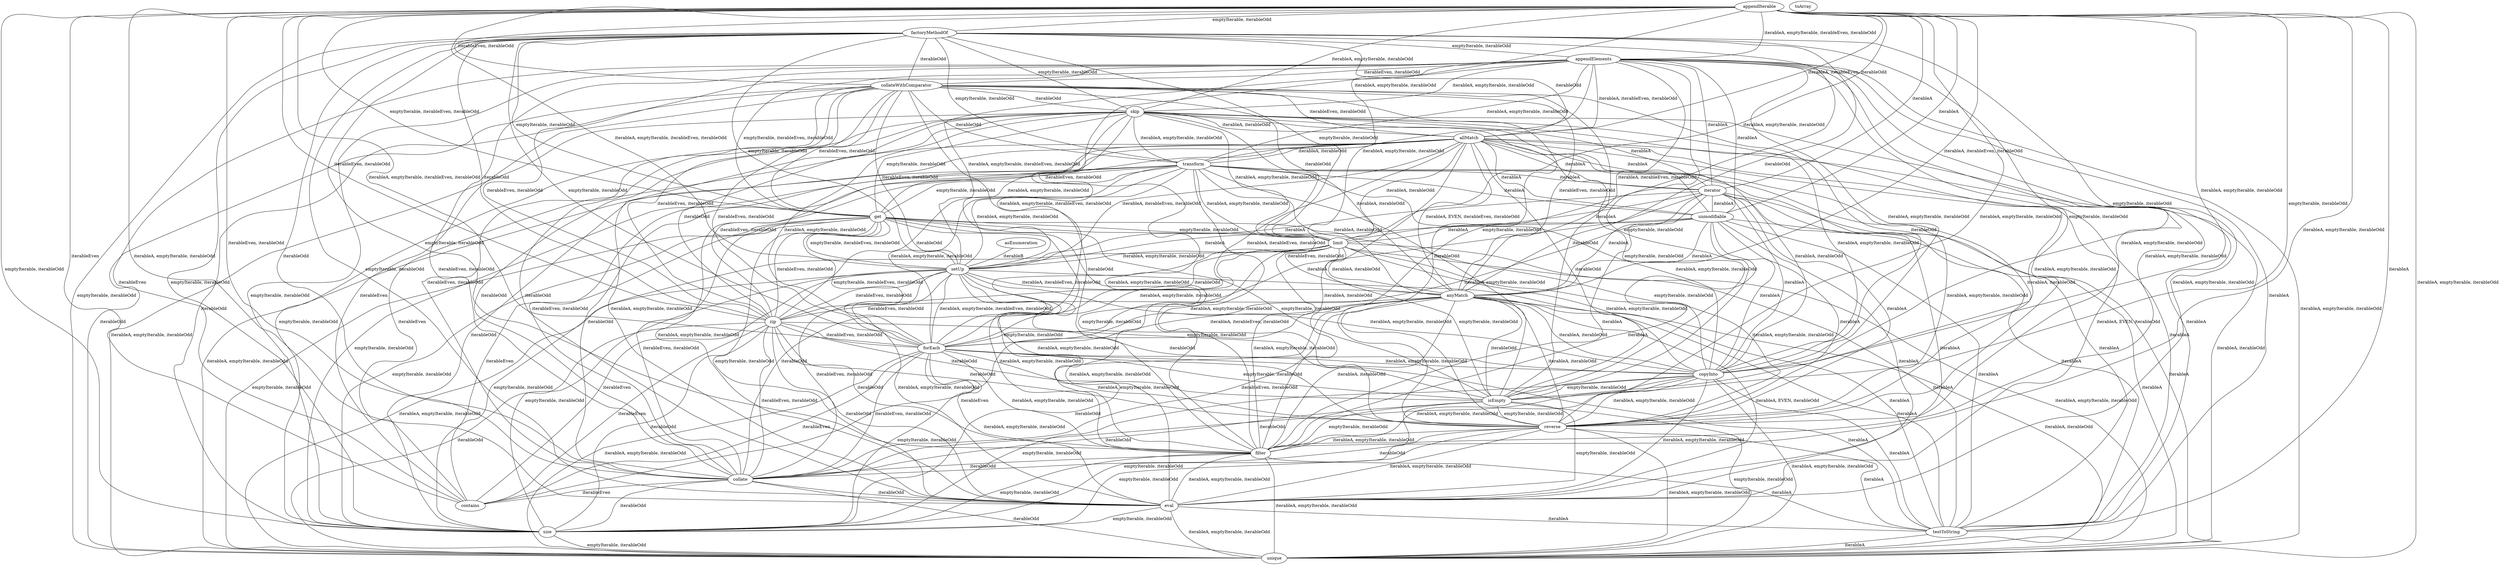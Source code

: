 digraph G {
asEnumeration;
appendIterable;
factoryMethodOf;
appendElements;
collateWithComparator;
skip;
allMatch;
transform;
iterator;
unmodifiable;
get;
limit;
toArray;
setUp;
anyMatch;
zip;
forEach;
copyInto;
isEmpty;
reverse;
filter;
collate;
contains;
eval;
size;
testToString;
unique;
zip -> filter [label=" iterableOdd", dir=none];
zip -> collate [label=" iterableEven, iterableOdd", dir=none];
zip -> contains [label=" iterableEven", dir=none];
zip -> eval [label=" iterableOdd", dir=none];
zip -> size [label=" iterableOdd", dir=none];
zip -> forEach [label=" iterableEven, iterableOdd", dir=none];
zip -> copyInto [label=" iterableOdd", dir=none];
zip -> unique [label=" iterableOdd", dir=none];
zip -> isEmpty [label=" iterableOdd", dir=none];
zip -> reverse [label=" iterableOdd", dir=none];
asEnumeration -> setUp [label=" iterableB", dir=none];
appendIterable -> zip [label=" iterableEven, iterableOdd", dir=none];
appendIterable -> factoryMethodOf [label=" emptyIterable, iterableOdd", dir=none];
appendIterable -> appendElements [label=" iterableA, emptyIterable, iterableEven, iterableOdd", dir=none];
appendIterable -> collateWithComparator [label=" iterableEven, iterableOdd", dir=none];
appendIterable -> forEach [label=" iterableA, emptyIterable, iterableEven, iterableOdd", dir=none];
appendIterable -> copyInto [label=" iterableA, emptyIterable, iterableOdd", dir=none];
appendIterable -> isEmpty [label=" emptyIterable, iterableOdd", dir=none];
appendIterable -> skip [label=" iterableA, emptyIterable, iterableOdd", dir=none];
appendIterable -> reverse [label=" iterableA, emptyIterable, iterableOdd", dir=none];
appendIterable -> allMatch [label=" iterableA, iterableEven, iterableOdd", dir=none];
appendIterable -> filter [label=" iterableA, emptyIterable, iterableOdd", dir=none];
appendIterable -> collate [label=" iterableEven, iterableOdd", dir=none];
appendIterable -> transform [label=" iterableA, emptyIterable, iterableOdd", dir=none];
appendIterable -> iterator [label=" iterableA", dir=none];
appendIterable -> contains [label=" iterableEven", dir=none];
appendIterable -> unmodifiable [label=" iterableA", dir=none];
appendIterable -> eval [label=" iterableA, emptyIterable, iterableOdd", dir=none];
appendIterable -> size [label=" emptyIterable, iterableOdd", dir=none];
appendIterable -> testToString [label=" iterableA", dir=none];
appendIterable -> get [label=" emptyIterable, iterableEven, iterableOdd", dir=none];
appendIterable -> unique [label=" iterableA, emptyIterable, iterableOdd", dir=none];
appendIterable -> limit [label=" iterableA, emptyIterable, iterableOdd", dir=none];
appendIterable -> setUp [label=" iterableA, emptyIterable, iterableEven, iterableOdd", dir=none];
appendIterable -> anyMatch [label=" iterableA, iterableEven, iterableOdd", dir=none];
factoryMethodOf -> zip [label=" iterableOdd", dir=none];
factoryMethodOf -> appendElements [label=" emptyIterable, iterableOdd", dir=none];
factoryMethodOf -> collateWithComparator [label=" iterableOdd", dir=none];
factoryMethodOf -> forEach [label=" emptyIterable, iterableOdd", dir=none];
factoryMethodOf -> copyInto [label=" emptyIterable, iterableOdd", dir=none];
factoryMethodOf -> isEmpty [label=" emptyIterable, iterableOdd", dir=none];
factoryMethodOf -> skip [label=" emptyIterable, iterableOdd", dir=none];
factoryMethodOf -> reverse [label=" emptyIterable, iterableOdd", dir=none];
factoryMethodOf -> allMatch [label=" iterableOdd", dir=none];
factoryMethodOf -> filter [label=" emptyIterable, iterableOdd", dir=none];
factoryMethodOf -> collate [label=" iterableOdd", dir=none];
factoryMethodOf -> transform [label=" emptyIterable, iterableOdd", dir=none];
factoryMethodOf -> eval [label=" emptyIterable, iterableOdd", dir=none];
factoryMethodOf -> size [label=" emptyIterable, iterableOdd", dir=none];
factoryMethodOf -> get [label=" emptyIterable, iterableOdd", dir=none];
factoryMethodOf -> unique [label=" emptyIterable, iterableOdd", dir=none];
factoryMethodOf -> limit [label=" emptyIterable, iterableOdd", dir=none];
factoryMethodOf -> setUp [label=" emptyIterable, iterableOdd", dir=none];
factoryMethodOf -> anyMatch [label=" iterableOdd", dir=none];
appendElements -> zip [label=" iterableEven, iterableOdd", dir=none];
appendElements -> collateWithComparator [label=" iterableEven, iterableOdd", dir=none];
appendElements -> forEach [label=" iterableA, emptyIterable, iterableEven, iterableOdd", dir=none];
appendElements -> copyInto [label=" iterableA, emptyIterable, iterableOdd", dir=none];
appendElements -> isEmpty [label=" emptyIterable, iterableOdd", dir=none];
appendElements -> skip [label=" iterableA, emptyIterable, iterableOdd", dir=none];
appendElements -> reverse [label=" iterableA, emptyIterable, iterableOdd", dir=none];
appendElements -> allMatch [label=" iterableA, iterableEven, iterableOdd", dir=none];
appendElements -> filter [label=" iterableA, emptyIterable, iterableOdd", dir=none];
appendElements -> collate [label=" iterableEven, iterableOdd", dir=none];
appendElements -> transform [label=" iterableA, emptyIterable, iterableOdd", dir=none];
appendElements -> iterator [label=" iterableA", dir=none];
appendElements -> contains [label=" iterableEven", dir=none];
appendElements -> unmodifiable [label=" iterableA", dir=none];
appendElements -> eval [label=" iterableA, emptyIterable, iterableOdd", dir=none];
appendElements -> size [label=" emptyIterable, iterableOdd", dir=none];
appendElements -> testToString [label=" iterableA", dir=none];
appendElements -> get [label=" emptyIterable, iterableEven, iterableOdd", dir=none];
appendElements -> unique [label=" iterableA, emptyIterable, iterableOdd", dir=none];
appendElements -> limit [label=" iterableA, emptyIterable, iterableOdd", dir=none];
appendElements -> setUp [label=" iterableA, emptyIterable, iterableEven, iterableOdd", dir=none];
appendElements -> anyMatch [label=" iterableA, iterableEven, iterableOdd", dir=none];
collateWithComparator -> zip [label=" iterableEven, iterableOdd", dir=none];
collateWithComparator -> forEach [label=" iterableEven, iterableOdd", dir=none];
collateWithComparator -> copyInto [label=" iterableOdd", dir=none];
collateWithComparator -> isEmpty [label=" iterableOdd", dir=none];
collateWithComparator -> skip [label=" iterableOdd", dir=none];
collateWithComparator -> reverse [label=" iterableOdd", dir=none];
collateWithComparator -> allMatch [label=" iterableEven, iterableOdd", dir=none];
collateWithComparator -> filter [label=" iterableOdd", dir=none];
collateWithComparator -> collate [label=" iterableEven, iterableOdd", dir=none];
collateWithComparator -> transform [label=" iterableOdd", dir=none];
collateWithComparator -> contains [label=" iterableEven", dir=none];
collateWithComparator -> eval [label=" iterableOdd", dir=none];
collateWithComparator -> size [label=" iterableOdd", dir=none];
collateWithComparator -> get [label=" iterableEven, iterableOdd", dir=none];
collateWithComparator -> unique [label=" iterableOdd", dir=none];
collateWithComparator -> limit [label=" iterableOdd", dir=none];
collateWithComparator -> setUp [label=" iterableEven, iterableOdd", dir=none];
collateWithComparator -> anyMatch [label=" iterableEven, iterableOdd", dir=none];
forEach -> filter [label=" iterableA, emptyIterable, iterableOdd", dir=none];
forEach -> collate [label=" iterableEven, iterableOdd", dir=none];
forEach -> contains [label=" iterableEven", dir=none];
forEach -> eval [label=" iterableA, emptyIterable, iterableOdd", dir=none];
forEach -> size [label=" emptyIterable, iterableOdd", dir=none];
forEach -> testToString [label=" iterableA", dir=none];
forEach -> copyInto [label=" iterableA, emptyIterable, iterableOdd", dir=none];
forEach -> unique [label=" iterableA, emptyIterable, iterableOdd", dir=none];
forEach -> isEmpty [label=" emptyIterable, iterableOdd", dir=none];
forEach -> reverse [label=" iterableA, emptyIterable, iterableOdd", dir=none];
copyInto -> filter [label=" iterableA, emptyIterable, iterableOdd", dir=none];
copyInto -> collate [label=" iterableOdd", dir=none];
copyInto -> eval [label=" iterableA, emptyIterable, iterableOdd", dir=none];
copyInto -> size [label=" emptyIterable, iterableOdd", dir=none];
copyInto -> testToString [label=" iterableA", dir=none];
copyInto -> unique [label=" iterableA, emptyIterable, iterableOdd", dir=none];
copyInto -> isEmpty [label=" emptyIterable, iterableOdd", dir=none];
copyInto -> reverse [label=" iterableA, emptyIterable, iterableOdd", dir=none];
isEmpty -> filter [label=" emptyIterable, iterableOdd", dir=none];
isEmpty -> collate [label=" iterableOdd", dir=none];
isEmpty -> eval [label=" emptyIterable, iterableOdd", dir=none];
isEmpty -> size [label=" emptyIterable, iterableOdd", dir=none];
isEmpty -> unique [label=" emptyIterable, iterableOdd", dir=none];
isEmpty -> reverse [label=" emptyIterable, iterableOdd", dir=none];
skip -> zip [label=" iterableOdd", dir=none];
skip -> forEach [label=" iterableA, emptyIterable, iterableOdd", dir=none];
skip -> copyInto [label=" iterableA, emptyIterable, iterableOdd", dir=none];
skip -> isEmpty [label=" emptyIterable, iterableOdd", dir=none];
skip -> reverse [label=" iterableA, emptyIterable, iterableOdd", dir=none];
skip -> allMatch [label=" iterableA, iterableOdd", dir=none];
skip -> filter [label=" iterableA, emptyIterable, iterableOdd", dir=none];
skip -> collate [label=" iterableOdd", dir=none];
skip -> transform [label=" iterableA, emptyIterable, iterableOdd", dir=none];
skip -> iterator [label=" iterableA", dir=none];
skip -> unmodifiable [label=" iterableA", dir=none];
skip -> eval [label=" iterableA, emptyIterable, iterableOdd", dir=none];
skip -> size [label=" emptyIterable, iterableOdd", dir=none];
skip -> testToString [label=" iterableA", dir=none];
skip -> get [label=" emptyIterable, iterableOdd", dir=none];
skip -> unique [label=" iterableA, emptyIterable, iterableOdd", dir=none];
skip -> limit [label=" iterableA, emptyIterable, iterableOdd", dir=none];
skip -> setUp [label=" iterableA, emptyIterable, iterableOdd", dir=none];
skip -> anyMatch [label=" iterableA, iterableOdd", dir=none];
reverse -> filter [label=" iterableA, emptyIterable, iterableOdd", dir=none];
reverse -> collate [label=" iterableOdd", dir=none];
reverse -> eval [label=" iterableA, emptyIterable, iterableOdd", dir=none];
reverse -> size [label=" emptyIterable, iterableOdd", dir=none];
reverse -> testToString [label=" iterableA", dir=none];
reverse -> unique [label=" iterableA, emptyIterable, iterableOdd", dir=none];
allMatch -> zip [label=" iterableEven, iterableOdd", dir=none];
allMatch -> forEach [label=" iterableA, iterableEven, iterableOdd", dir=none];
allMatch -> copyInto [label=" iterableA, iterableOdd", dir=none];
allMatch -> isEmpty [label=" iterableOdd", dir=none];
allMatch -> reverse [label=" iterableA, iterableOdd", dir=none];
allMatch -> filter [label=" iterableA, iterableOdd", dir=none];
allMatch -> collate [label=" iterableEven, iterableOdd", dir=none];
allMatch -> transform [label=" iterableA, iterableOdd", dir=none];
allMatch -> iterator [label=" iterableA", dir=none];
allMatch -> contains [label=" iterableEven", dir=none];
allMatch -> unmodifiable [label=" iterableA", dir=none];
allMatch -> eval [label=" iterableA, EVEN, iterableOdd", dir=none];
allMatch -> size [label=" iterableOdd", dir=none];
allMatch -> testToString [label=" iterableA", dir=none];
allMatch -> get [label=" iterableEven, iterableOdd", dir=none];
allMatch -> unique [label=" iterableA, iterableOdd", dir=none];
allMatch -> limit [label=" iterableA, iterableOdd", dir=none];
allMatch -> setUp [label=" iterableA, iterableEven, iterableOdd", dir=none];
allMatch -> anyMatch [label=" iterableA, EVEN, iterableEven, iterableOdd", dir=none];
filter -> collate [label=" iterableOdd", dir=none];
filter -> eval [label=" iterableA, emptyIterable, iterableOdd", dir=none];
filter -> size [label=" emptyIterable, iterableOdd", dir=none];
filter -> testToString [label=" iterableA", dir=none];
filter -> unique [label=" iterableA, emptyIterable, iterableOdd", dir=none];
collate -> contains [label=" iterableEven", dir=none];
collate -> eval [label=" iterableOdd", dir=none];
collate -> size [label=" iterableOdd", dir=none];
collate -> unique [label=" iterableOdd", dir=none];
transform -> zip [label=" iterableOdd", dir=none];
transform -> forEach [label=" iterableA, emptyIterable, iterableOdd", dir=none];
transform -> copyInto [label=" iterableA, emptyIterable, iterableOdd", dir=none];
transform -> isEmpty [label=" emptyIterable, iterableOdd", dir=none];
transform -> reverse [label=" iterableA, emptyIterable, iterableOdd", dir=none];
transform -> filter [label=" iterableA, emptyIterable, iterableOdd", dir=none];
transform -> collate [label=" iterableOdd", dir=none];
transform -> iterator [label=" iterableA", dir=none];
transform -> unmodifiable [label=" iterableA", dir=none];
transform -> eval [label=" iterableA, emptyIterable, iterableOdd", dir=none];
transform -> size [label=" emptyIterable, iterableOdd", dir=none];
transform -> testToString [label=" iterableA", dir=none];
transform -> get [label=" emptyIterable, iterableOdd", dir=none];
transform -> unique [label=" iterableA, emptyIterable, iterableOdd", dir=none];
transform -> limit [label=" iterableA, emptyIterable, iterableOdd", dir=none];
transform -> setUp [label=" iterableA, emptyIterable, iterableOdd", dir=none];
transform -> anyMatch [label=" iterableA, iterableOdd", dir=none];
iterator -> filter [label=" iterableA", dir=none];
iterator -> unmodifiable [label=" iterableA", dir=none];
iterator -> eval [label=" iterableA", dir=none];
iterator -> testToString [label=" iterableA", dir=none];
iterator -> forEach [label=" iterableA", dir=none];
iterator -> copyInto [label=" iterableA", dir=none];
iterator -> unique [label=" iterableA", dir=none];
iterator -> limit [label=" iterableA", dir=none];
iterator -> setUp [label=" iterableA", dir=none];
iterator -> reverse [label=" iterableA", dir=none];
iterator -> anyMatch [label=" iterableA", dir=none];
unmodifiable -> filter [label=" iterableA", dir=none];
unmodifiable -> eval [label=" iterableA", dir=none];
unmodifiable -> testToString [label=" iterableA", dir=none];
unmodifiable -> forEach [label=" iterableA", dir=none];
unmodifiable -> copyInto [label=" iterableA", dir=none];
unmodifiable -> unique [label=" iterableA", dir=none];
unmodifiable -> limit [label=" iterableA", dir=none];
unmodifiable -> setUp [label=" iterableA", dir=none];
unmodifiable -> reverse [label=" iterableA", dir=none];
unmodifiable -> anyMatch [label=" iterableA", dir=none];
eval -> size [label=" emptyIterable, iterableOdd", dir=none];
eval -> testToString [label=" iterableA", dir=none];
eval -> unique [label=" iterableA, emptyIterable, iterableOdd", dir=none];
size -> unique [label=" emptyIterable, iterableOdd", dir=none];
testToString -> unique [label=" iterableA", dir=none];
get -> zip [label=" iterableEven, iterableOdd", dir=none];
get -> forEach [label=" emptyIterable, iterableEven, iterableOdd", dir=none];
get -> copyInto [label=" emptyIterable, iterableOdd", dir=none];
get -> isEmpty [label=" emptyIterable, iterableOdd", dir=none];
get -> reverse [label=" emptyIterable, iterableOdd", dir=none];
get -> filter [label=" emptyIterable, iterableOdd", dir=none];
get -> collate [label=" iterableEven, iterableOdd", dir=none];
get -> contains [label=" iterableEven", dir=none];
get -> eval [label=" emptyIterable, iterableOdd", dir=none];
get -> size [label=" emptyIterable, iterableOdd", dir=none];
get -> unique [label=" emptyIterable, iterableOdd", dir=none];
get -> limit [label=" emptyIterable, iterableOdd", dir=none];
get -> setUp [label=" emptyIterable, iterableEven, iterableOdd", dir=none];
get -> anyMatch [label=" iterableEven, iterableOdd", dir=none];
limit -> zip [label=" iterableOdd", dir=none];
limit -> forEach [label=" iterableA, emptyIterable, iterableOdd", dir=none];
limit -> copyInto [label=" iterableA, emptyIterable, iterableOdd", dir=none];
limit -> isEmpty [label=" emptyIterable, iterableOdd", dir=none];
limit -> reverse [label=" iterableA, emptyIterable, iterableOdd", dir=none];
limit -> filter [label=" iterableA, emptyIterable, iterableOdd", dir=none];
limit -> collate [label=" iterableOdd", dir=none];
limit -> eval [label=" iterableA, emptyIterable, iterableOdd", dir=none];
limit -> size [label=" emptyIterable, iterableOdd", dir=none];
limit -> testToString [label=" iterableA", dir=none];
limit -> unique [label=" iterableA, emptyIterable, iterableOdd", dir=none];
limit -> setUp [label=" iterableA, emptyIterable, iterableOdd", dir=none];
limit -> anyMatch [label=" iterableA, iterableOdd", dir=none];
setUp -> zip [label=" iterableEven, iterableOdd", dir=none];
setUp -> forEach [label=" iterableA, emptyIterable, iterableEven, iterableOdd", dir=none];
setUp -> copyInto [label=" iterableA, emptyIterable, iterableOdd", dir=none];
setUp -> isEmpty [label=" emptyIterable, iterableOdd", dir=none];
setUp -> reverse [label=" iterableA, emptyIterable, iterableOdd", dir=none];
setUp -> filter [label=" iterableA, emptyIterable, iterableOdd", dir=none];
setUp -> collate [label=" iterableEven, iterableOdd", dir=none];
setUp -> contains [label=" iterableEven", dir=none];
setUp -> eval [label=" iterableA, emptyIterable, iterableOdd", dir=none];
setUp -> size [label=" emptyIterable, iterableOdd", dir=none];
setUp -> testToString [label=" iterableA", dir=none];
setUp -> unique [label=" iterableA, emptyIterable, iterableOdd", dir=none];
setUp -> anyMatch [label=" iterableA, iterableEven, iterableOdd", dir=none];
anyMatch -> zip [label=" iterableEven, iterableOdd", dir=none];
anyMatch -> filter [label=" iterableA, iterableOdd", dir=none];
anyMatch -> collate [label=" iterableEven, iterableOdd", dir=none];
anyMatch -> contains [label=" iterableEven", dir=none];
anyMatch -> eval [label=" iterableA, EVEN, iterableOdd", dir=none];
anyMatch -> size [label=" iterableOdd", dir=none];
anyMatch -> testToString [label=" iterableA", dir=none];
anyMatch -> forEach [label=" iterableA, iterableEven, iterableOdd", dir=none];
anyMatch -> copyInto [label=" iterableA, iterableOdd", dir=none];
anyMatch -> unique [label=" iterableA, iterableOdd", dir=none];
anyMatch -> isEmpty [label=" iterableOdd", dir=none];
anyMatch -> reverse [label=" iterableA, iterableOdd", dir=none];
}